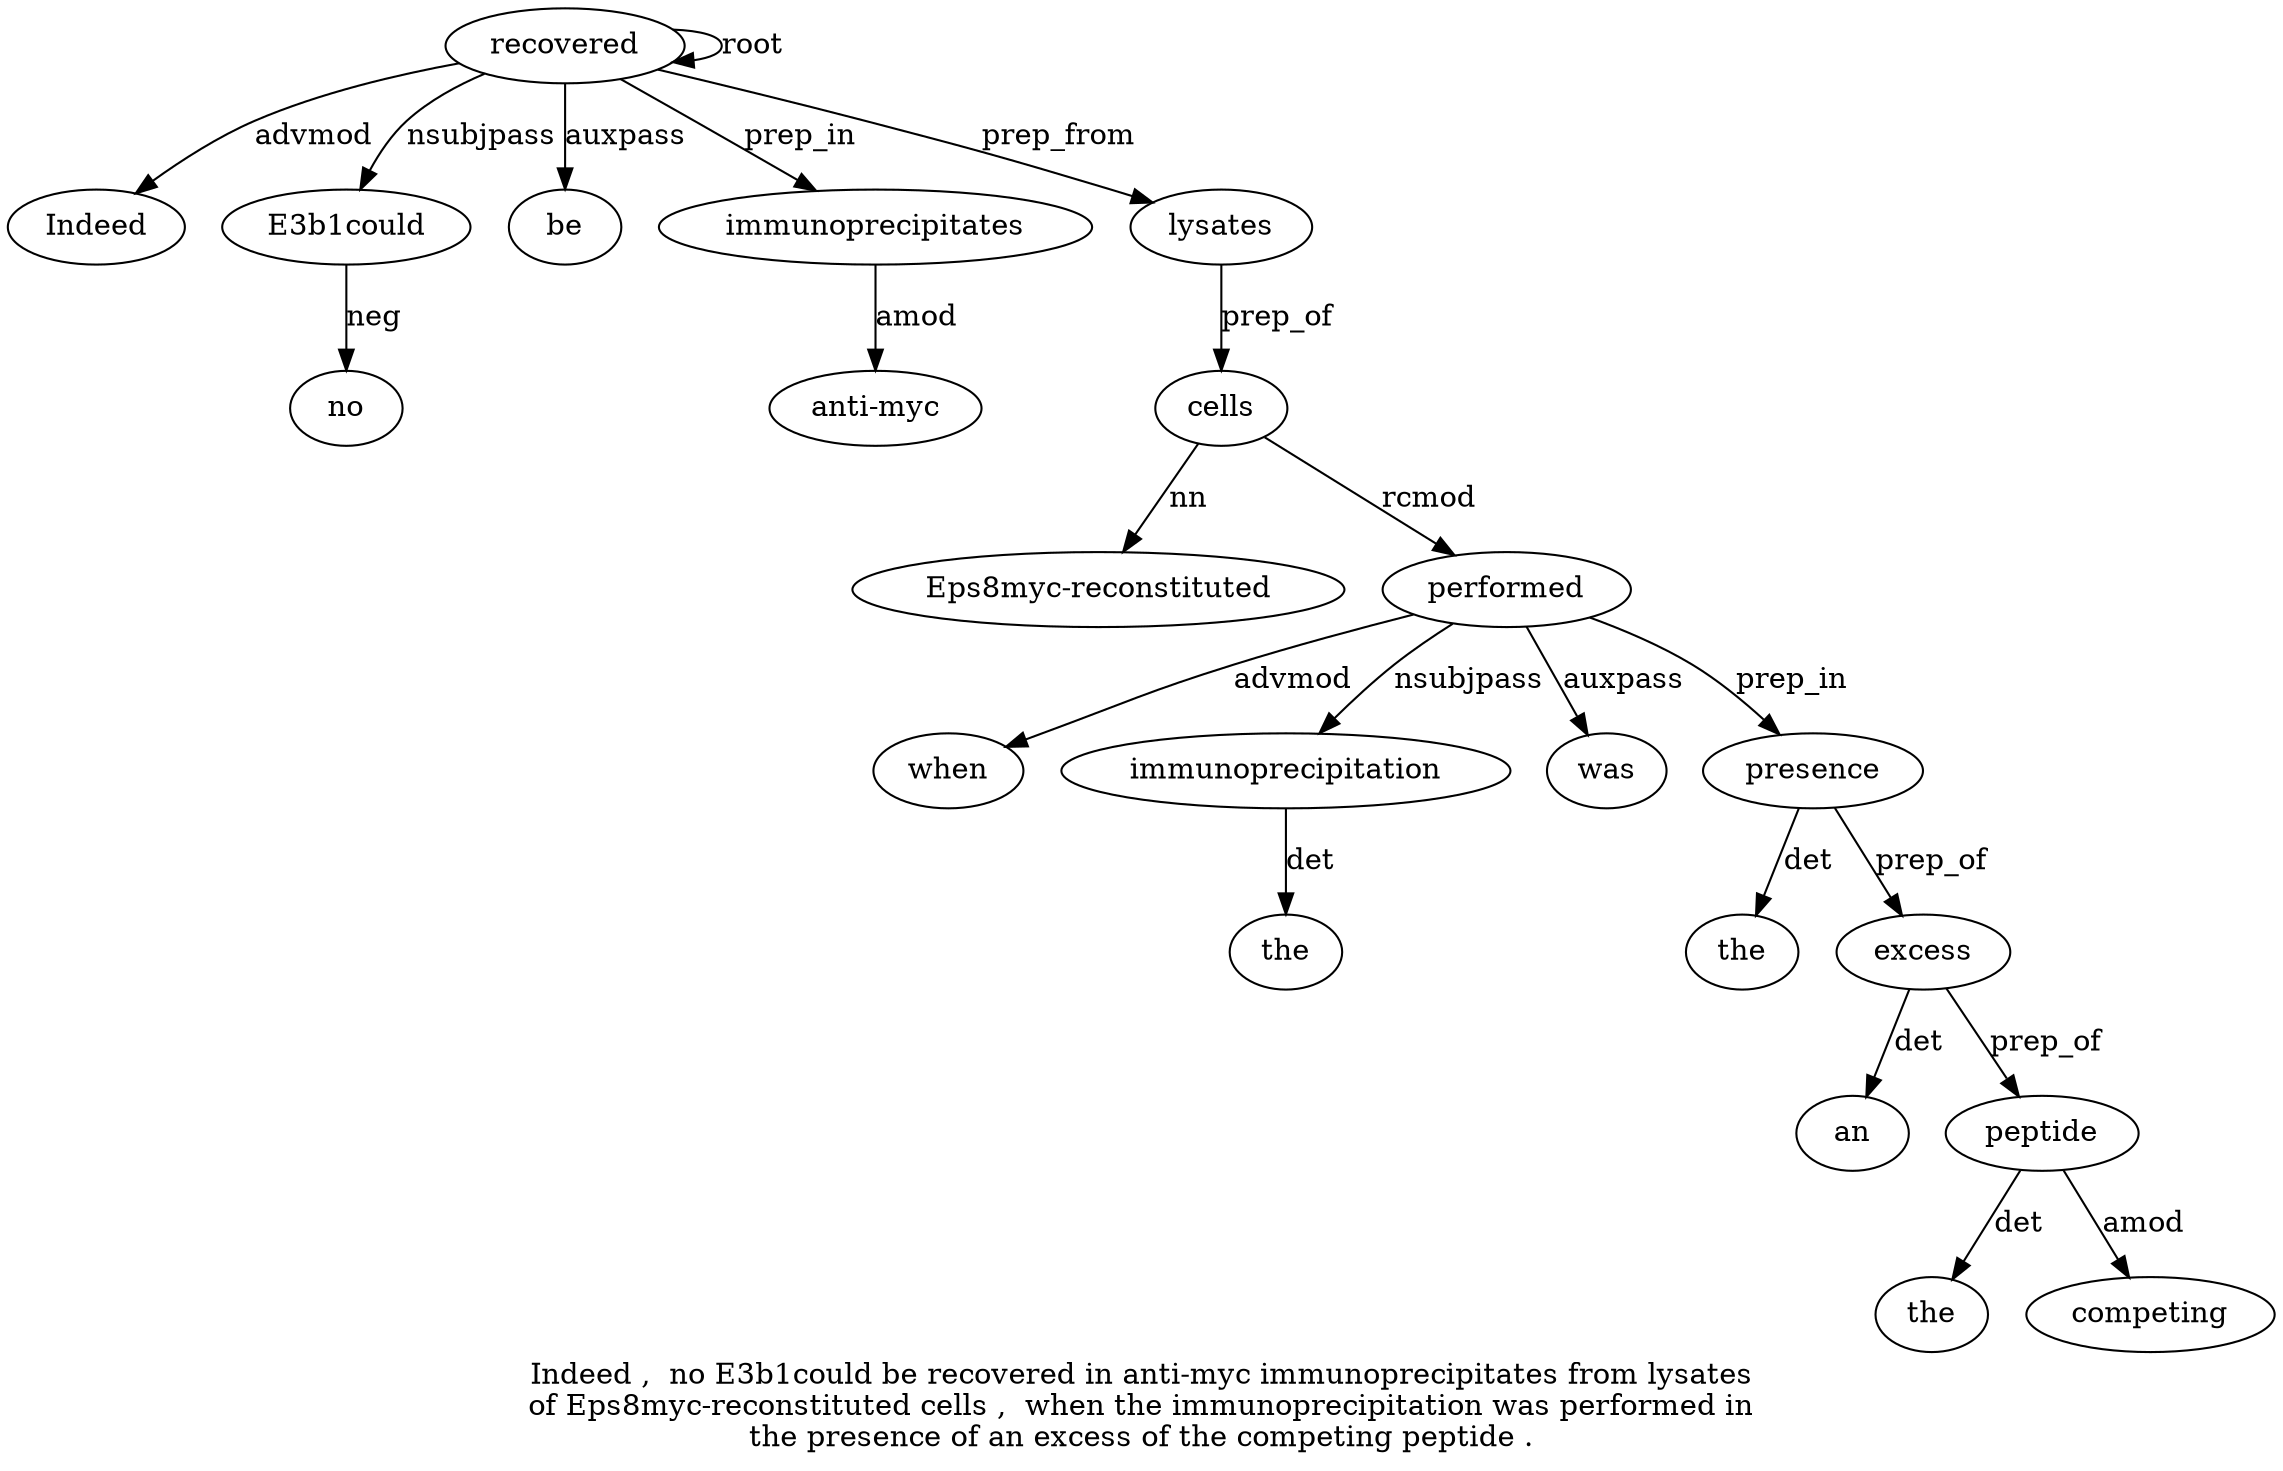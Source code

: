 digraph "Indeed ,  no E3b1could be recovered in anti-myc immunoprecipitates from lysates of Eps8myc-reconstituted cells ,  when the immunoprecipitation was performed in the presence of an excess of the competing peptide ." {
label="Indeed ,  no E3b1could be recovered in anti-myc immunoprecipitates from lysates
of Eps8myc-reconstituted cells ,  when the immunoprecipitation was performed in
the presence of an excess of the competing peptide .";
recovered6 [style=filled, fillcolor=white, label=recovered];
Indeed1 [style=filled, fillcolor=white, label=Indeed];
recovered6 -> Indeed1  [label=advmod];
E3b1could4 [style=filled, fillcolor=white, label=E3b1could];
no3 [style=filled, fillcolor=white, label=no];
E3b1could4 -> no3  [label=neg];
recovered6 -> E3b1could4  [label=nsubjpass];
be5 [style=filled, fillcolor=white, label=be];
recovered6 -> be5  [label=auxpass];
recovered6 -> recovered6  [label=root];
immunoprecipitates9 [style=filled, fillcolor=white, label=immunoprecipitates];
"anti-myc8" [style=filled, fillcolor=white, label="anti-myc"];
immunoprecipitates9 -> "anti-myc8"  [label=amod];
recovered6 -> immunoprecipitates9  [label=prep_in];
lysates11 [style=filled, fillcolor=white, label=lysates];
recovered6 -> lysates11  [label=prep_from];
cells14 [style=filled, fillcolor=white, label=cells];
"Eps8myc-reconstituted13" [style=filled, fillcolor=white, label="Eps8myc-reconstituted"];
cells14 -> "Eps8myc-reconstituted13"  [label=nn];
lysates11 -> cells14  [label=prep_of];
performed20 [style=filled, fillcolor=white, label=performed];
when16 [style=filled, fillcolor=white, label=when];
performed20 -> when16  [label=advmod];
immunoprecipitation18 [style=filled, fillcolor=white, label=immunoprecipitation];
the17 [style=filled, fillcolor=white, label=the];
immunoprecipitation18 -> the17  [label=det];
performed20 -> immunoprecipitation18  [label=nsubjpass];
was19 [style=filled, fillcolor=white, label=was];
performed20 -> was19  [label=auxpass];
cells14 -> performed20  [label=rcmod];
presence23 [style=filled, fillcolor=white, label=presence];
the22 [style=filled, fillcolor=white, label=the];
presence23 -> the22  [label=det];
performed20 -> presence23  [label=prep_in];
excess26 [style=filled, fillcolor=white, label=excess];
an25 [style=filled, fillcolor=white, label=an];
excess26 -> an25  [label=det];
presence23 -> excess26  [label=prep_of];
peptide30 [style=filled, fillcolor=white, label=peptide];
the28 [style=filled, fillcolor=white, label=the];
peptide30 -> the28  [label=det];
competing29 [style=filled, fillcolor=white, label=competing];
peptide30 -> competing29  [label=amod];
excess26 -> peptide30  [label=prep_of];
}
